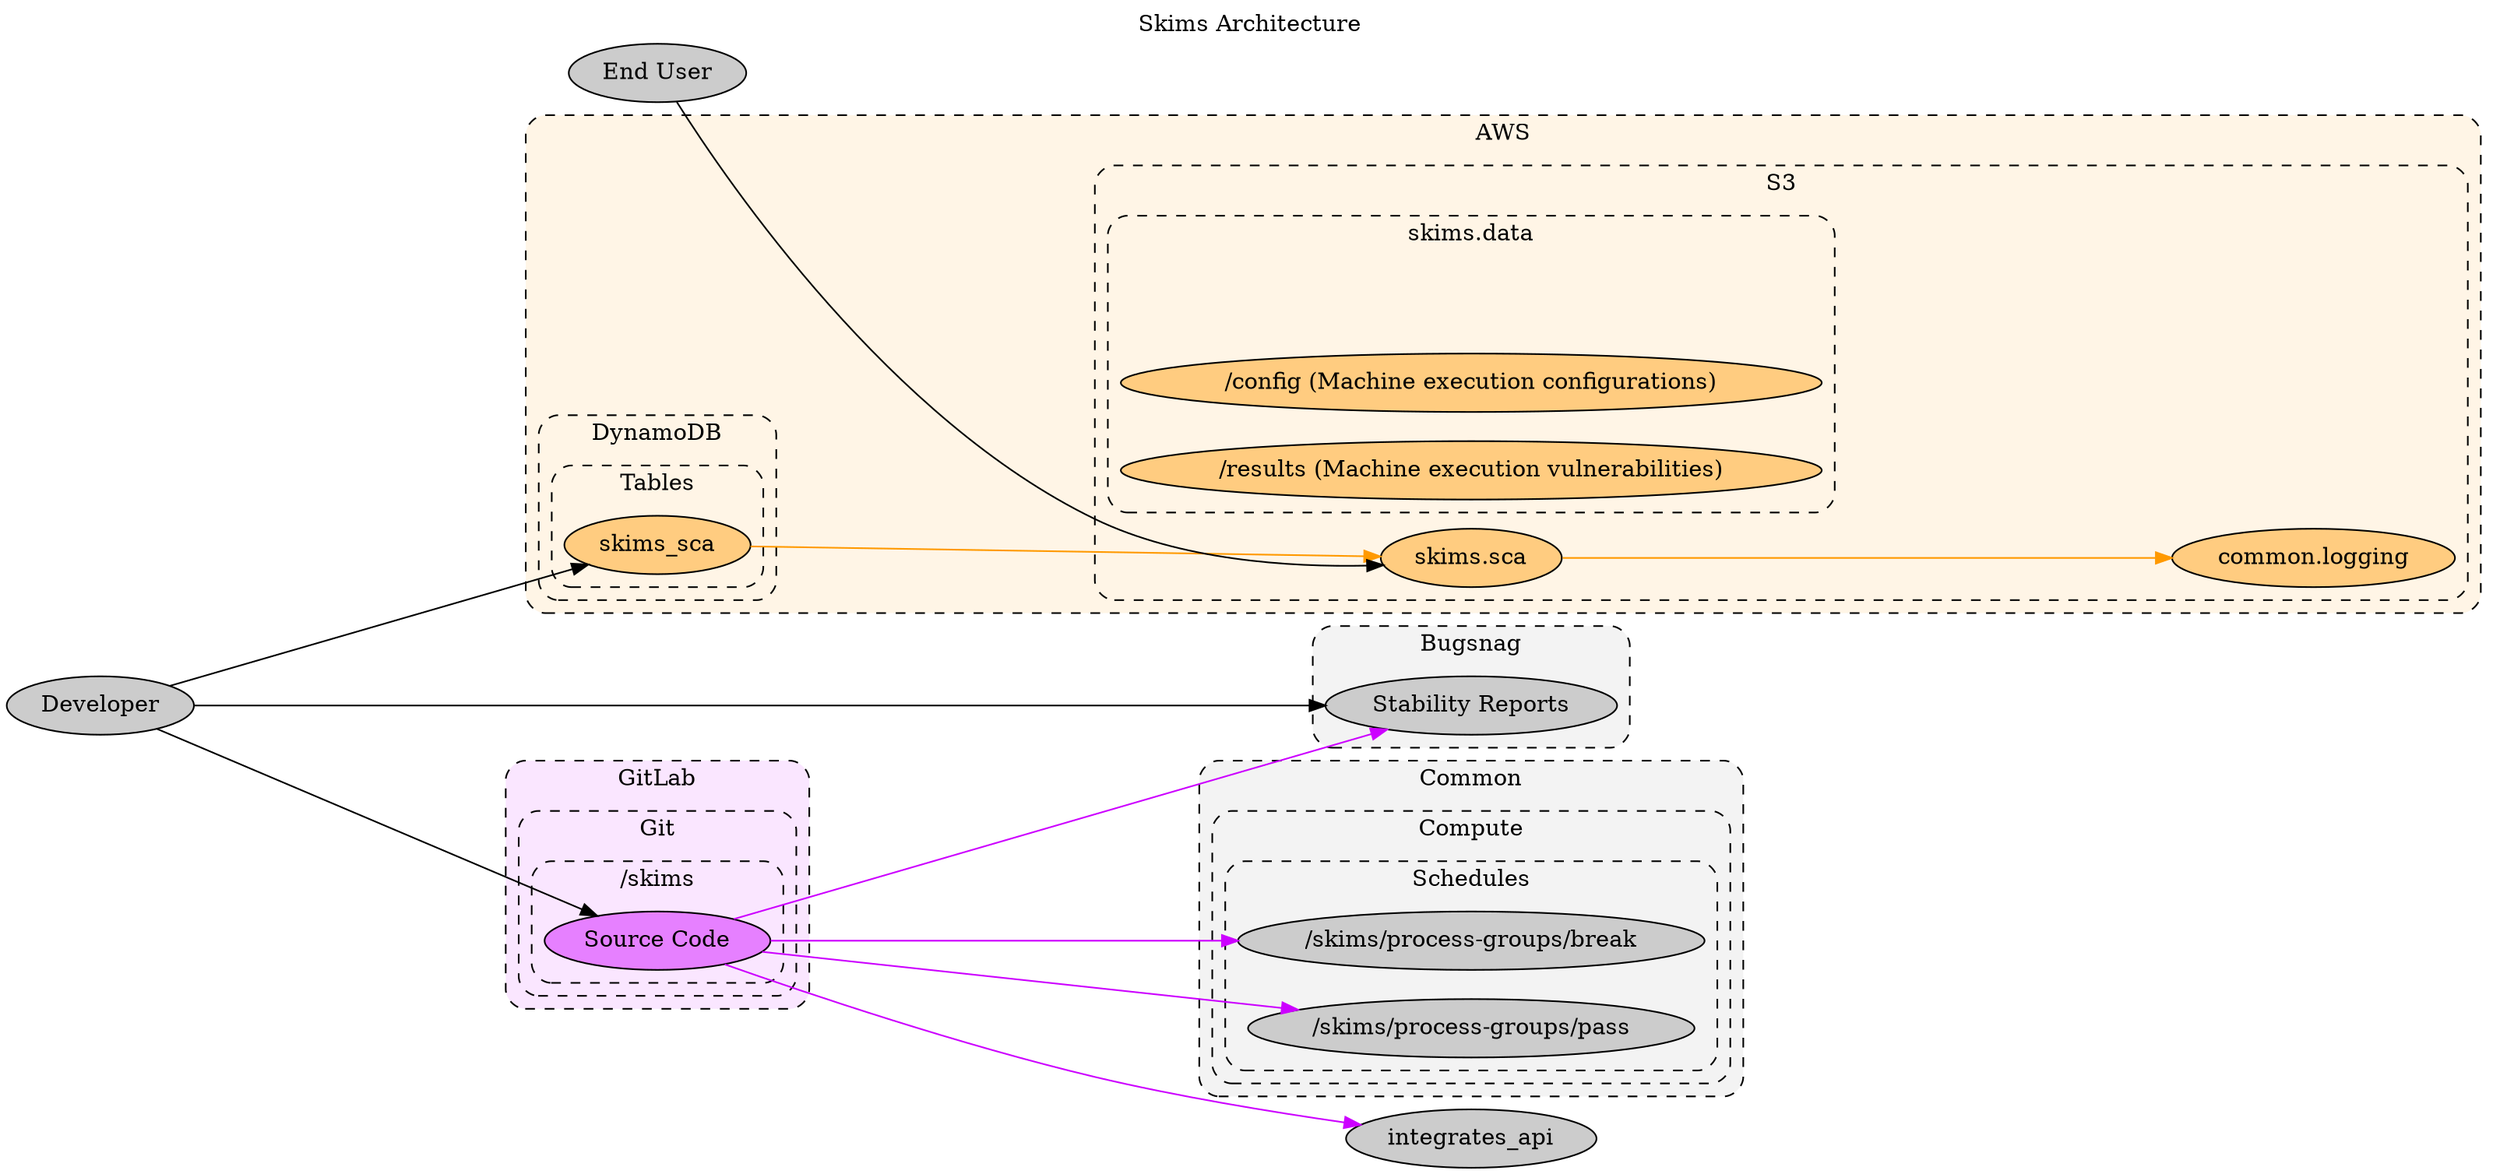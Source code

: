 // SPDX-FileCopyrightText: 2022 Fluid Attacks <development@fluidattacks.com>
//
// SPDX-License-Identifier: MPL-2.0

digraph skims {
  label="Skims Architecture"
  labelloc="t"
  compound="true"
  concentrate="true"
  ranksep="3.0"
  rankdir="LR"
  scale="scalexy"

  node[style="filled"]
  graph[style="dashed,rounded"]

  subgraph cluster_aws {
    label="AWS"
    bgcolor="0.1 0.1 1.0"
    node[fillcolor="0.1 0.5 1.0"]

    subgraph cluster_aws_dynamodb {
      label="DynamoDB"

      subgraph cluster_aws_dynamodb_tables {
        label="Tables"

        aws_dynamodb_tables_skims_sca[label="skims_sca"]
      }
    }

    subgraph cluster_aws_s3 {
      label="S3"

      subgraph cluster_aws_s3_skims_data {
        label="skims.data"

        cluster_aws_s3_skims_data[label="" style="invis"]

        aws_s3_skims_data_config[label="/config (Machine execution configurations)" width="6.0"]
        aws_s3_skims_data_results[label="/results (Machine execution vulnerabilities)" width="6.0"]
      }

      aws_s3_skims_sca[label="skims.sca"]
      aws_s3_common_logging[label="common.logging"]
    }
  }

  subgraph cluster_bugsnag {
    label="Bugsnag"
    bgcolor="0.0 0.0 0.95"
    node[fillcolor="0.0 0.0 0.8"]

    bugsnag[label="Stability Reports"]
  }

  subgraph cluster_common {
    label="Common"
    bgcolor="0.0 0.0 0.95"
    node[fillcolor="0.0 0.0 0.8"]

    subgraph cluster_common_compute {
      label="Compute"

      subgraph cluster_common_compute_schedules {
        label="Schedules"

        common_compute_schedules_break[label="/skims/process-groups/break"]
        common_compute_schedules_pass[label="/skims/process-groups/pass"]
      }
    }
  }

  subgraph cluster_gitlab {
    label="GitLab"
    bgcolor="0.8 0.1 1.0"
    node[fillcolor="0.8 0.5 1.0"]

    subgraph cluster_gitlab_git {
      label="Git"

      subgraph cluster_gitlab_skims {
        label="/skims"

        gitlab_skims[label="Source Code"]
      }
    }
  }

  node[fillcolor="0.0 0.0 0.8"]
  end_user[label="End User"]
  developer[label="Developer"]

  edge[color="0.1 1.0 1.0"]
  aws_dynamodb_tables_skims_sca -> aws_s3_skims_sca[]
  aws_s3_skims_sca -> aws_s3_common_logging[]

  edge[color="0.8 1.0 1.0"]
  gitlab_skims -> bugsnag[]
  gitlab_skims -> common_compute_schedules_break[]
  gitlab_skims -> common_compute_schedules_pass[]
  gitlab_skims -> integrates_api[]

  edge[color="0.0 0.0 0.0"]
  developer -> aws_dynamodb_tables_skims_sca[]
  developer -> bugsnag[]
  developer -> gitlab_skims[]
  end_user -> aws_s3_skims_sca[]
}
